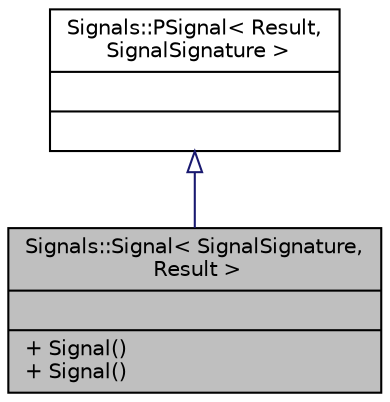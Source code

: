 digraph "Signals::Signal&lt; SignalSignature, Result &gt;"
{
 // INTERACTIVE_SVG=YES
  edge [fontname="Helvetica",fontsize="10",labelfontname="Helvetica",labelfontsize="10"];
  node [fontname="Helvetica",fontsize="10",shape=record];
  Node1 [label="{Signals::Signal\< SignalSignature,\l Result \>\n||+ Signal()\l+ Signal()\l}",height=0.2,width=0.4,color="black", fillcolor="grey75", style="filled", fontcolor="black"];
  Node2 -> Node1 [dir="back",color="midnightblue",fontsize="10",style="solid",arrowtail="onormal",fontname="Helvetica"];
  Node2 [label="{Signals::PSignal\< Result,\l SignalSignature \>\n||}",height=0.2,width=0.4,color="black", fillcolor="white", style="filled",URL="$namespace_signals.html"];
}
